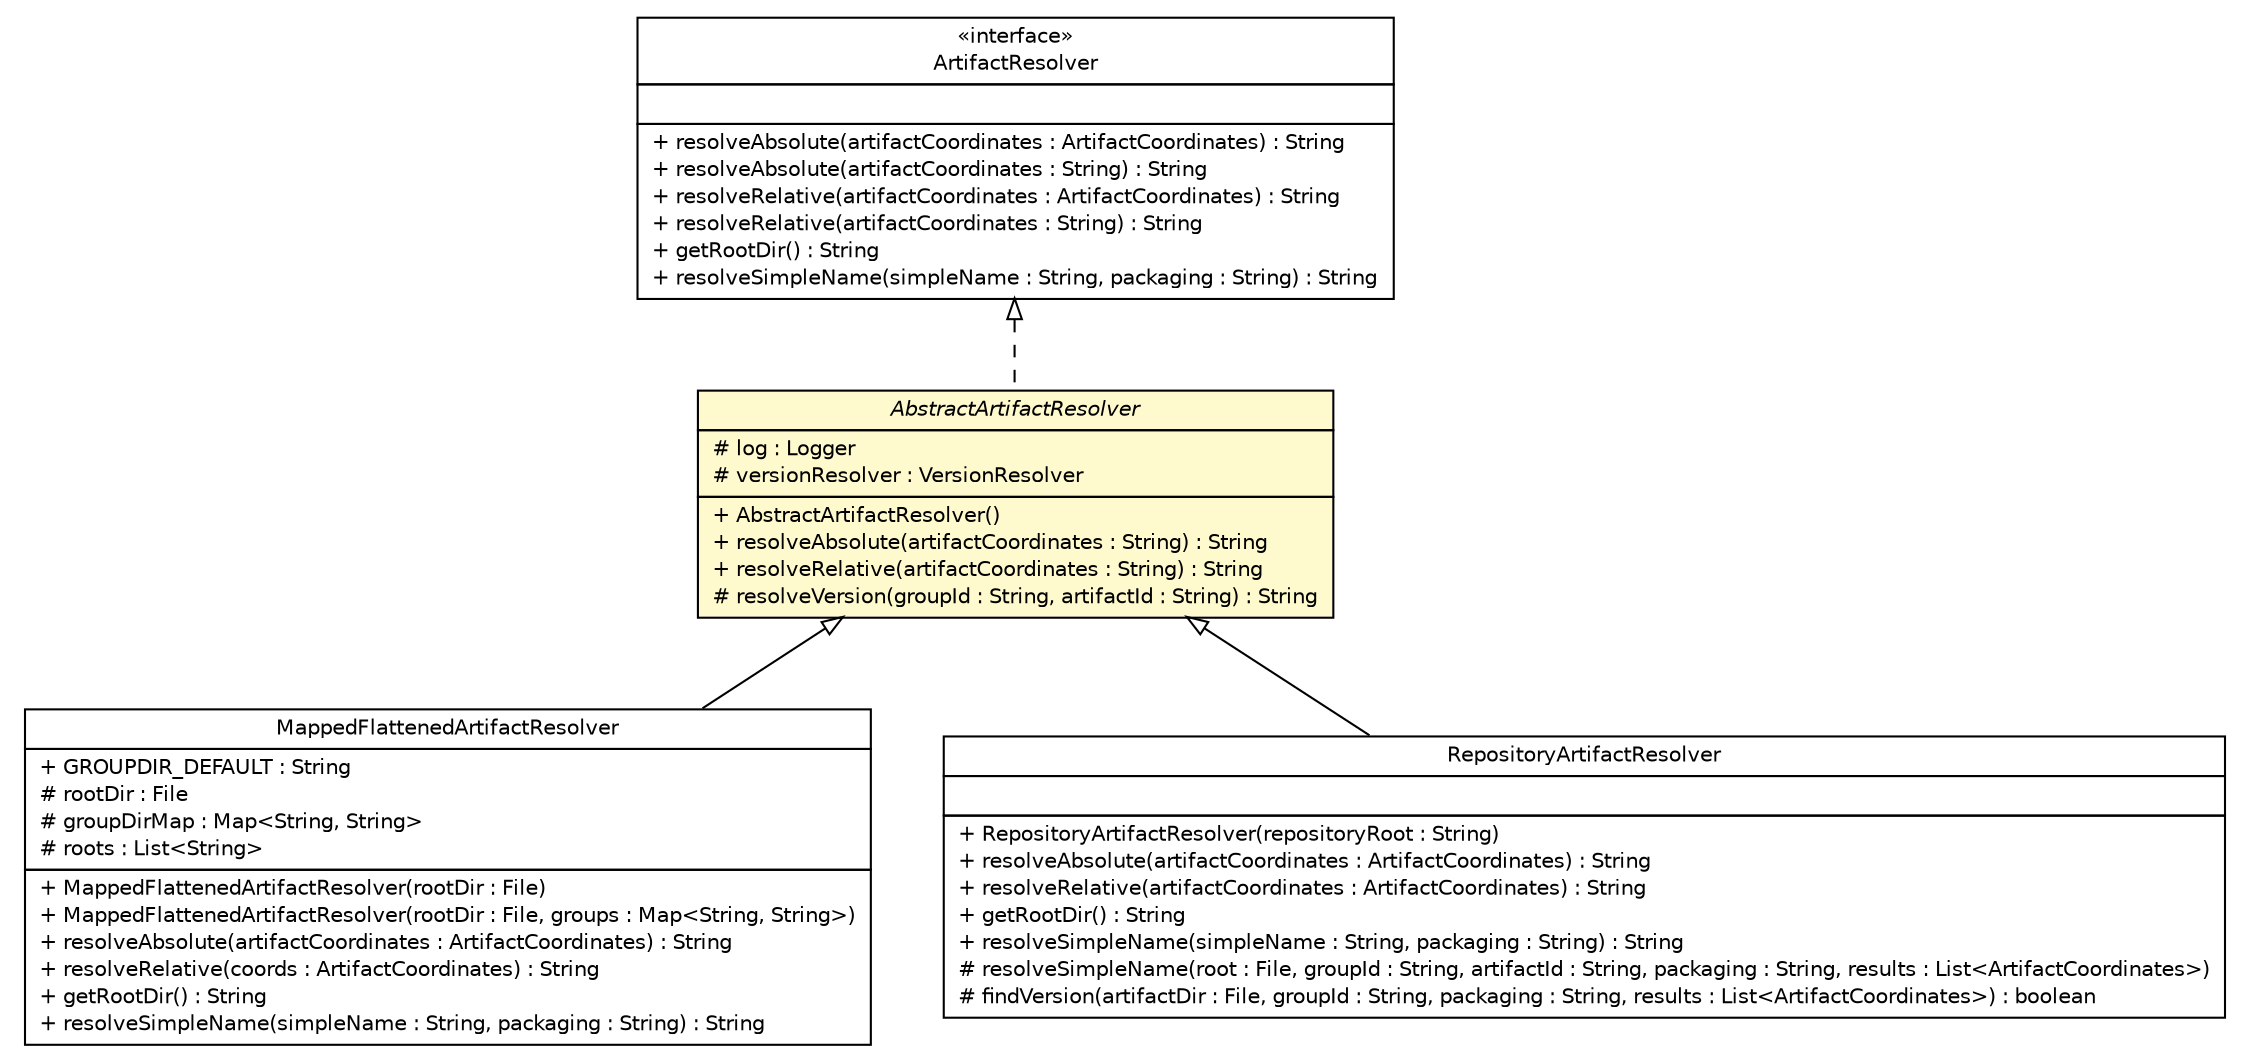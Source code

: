 #!/usr/local/bin/dot
#
# Class diagram 
# Generated by UMLGraph version R5_6 (http://www.umlgraph.org/)
#

digraph G {
	edge [fontname="Helvetica",fontsize=10,labelfontname="Helvetica",labelfontsize=10];
	node [fontname="Helvetica",fontsize=10,shape=plaintext];
	nodesep=0.25;
	ranksep=0.5;
	// sorcer.resolver.MappedFlattenedArtifactResolver
	c72845 [label=<<table title="sorcer.resolver.MappedFlattenedArtifactResolver" border="0" cellborder="1" cellspacing="0" cellpadding="2" port="p" href="./MappedFlattenedArtifactResolver.html">
		<tr><td><table border="0" cellspacing="0" cellpadding="1">
<tr><td align="center" balign="center"> MappedFlattenedArtifactResolver </td></tr>
		</table></td></tr>
		<tr><td><table border="0" cellspacing="0" cellpadding="1">
<tr><td align="left" balign="left"> + GROUPDIR_DEFAULT : String </td></tr>
<tr><td align="left" balign="left"> # rootDir : File </td></tr>
<tr><td align="left" balign="left"> # groupDirMap : Map&lt;String, String&gt; </td></tr>
<tr><td align="left" balign="left"> # roots : List&lt;String&gt; </td></tr>
		</table></td></tr>
		<tr><td><table border="0" cellspacing="0" cellpadding="1">
<tr><td align="left" balign="left"> + MappedFlattenedArtifactResolver(rootDir : File) </td></tr>
<tr><td align="left" balign="left"> + MappedFlattenedArtifactResolver(rootDir : File, groups : Map&lt;String, String&gt;) </td></tr>
<tr><td align="left" balign="left"> + resolveAbsolute(artifactCoordinates : ArtifactCoordinates) : String </td></tr>
<tr><td align="left" balign="left"> + resolveRelative(coords : ArtifactCoordinates) : String </td></tr>
<tr><td align="left" balign="left"> + getRootDir() : String </td></tr>
<tr><td align="left" balign="left"> + resolveSimpleName(simpleName : String, packaging : String) : String </td></tr>
		</table></td></tr>
		</table>>, URL="./MappedFlattenedArtifactResolver.html", fontname="Helvetica", fontcolor="black", fontsize=10.0];
	// sorcer.resolver.AbstractArtifactResolver
	c72846 [label=<<table title="sorcer.resolver.AbstractArtifactResolver" border="0" cellborder="1" cellspacing="0" cellpadding="2" port="p" bgcolor="lemonChiffon" href="./AbstractArtifactResolver.html">
		<tr><td><table border="0" cellspacing="0" cellpadding="1">
<tr><td align="center" balign="center"><font face="Helvetica-Oblique"> AbstractArtifactResolver </font></td></tr>
		</table></td></tr>
		<tr><td><table border="0" cellspacing="0" cellpadding="1">
<tr><td align="left" balign="left"> # log : Logger </td></tr>
<tr><td align="left" balign="left"> # versionResolver : VersionResolver </td></tr>
		</table></td></tr>
		<tr><td><table border="0" cellspacing="0" cellpadding="1">
<tr><td align="left" balign="left"> + AbstractArtifactResolver() </td></tr>
<tr><td align="left" balign="left"> + resolveAbsolute(artifactCoordinates : String) : String </td></tr>
<tr><td align="left" balign="left"> + resolveRelative(artifactCoordinates : String) : String </td></tr>
<tr><td align="left" balign="left"> # resolveVersion(groupId : String, artifactId : String) : String </td></tr>
		</table></td></tr>
		</table>>, URL="./AbstractArtifactResolver.html", fontname="Helvetica", fontcolor="black", fontsize=10.0];
	// sorcer.resolver.ArtifactResolver
	c72847 [label=<<table title="sorcer.resolver.ArtifactResolver" border="0" cellborder="1" cellspacing="0" cellpadding="2" port="p" href="./ArtifactResolver.html">
		<tr><td><table border="0" cellspacing="0" cellpadding="1">
<tr><td align="center" balign="center"> &#171;interface&#187; </td></tr>
<tr><td align="center" balign="center"> ArtifactResolver </td></tr>
		</table></td></tr>
		<tr><td><table border="0" cellspacing="0" cellpadding="1">
<tr><td align="left" balign="left">  </td></tr>
		</table></td></tr>
		<tr><td><table border="0" cellspacing="0" cellpadding="1">
<tr><td align="left" balign="left"> + resolveAbsolute(artifactCoordinates : ArtifactCoordinates) : String </td></tr>
<tr><td align="left" balign="left"> + resolveAbsolute(artifactCoordinates : String) : String </td></tr>
<tr><td align="left" balign="left"> + resolveRelative(artifactCoordinates : ArtifactCoordinates) : String </td></tr>
<tr><td align="left" balign="left"> + resolveRelative(artifactCoordinates : String) : String </td></tr>
<tr><td align="left" balign="left"> + getRootDir() : String </td></tr>
<tr><td align="left" balign="left"> + resolveSimpleName(simpleName : String, packaging : String) : String </td></tr>
		</table></td></tr>
		</table>>, URL="./ArtifactResolver.html", fontname="Helvetica", fontcolor="black", fontsize=10.0];
	// sorcer.resolver.RepositoryArtifactResolver
	c72850 [label=<<table title="sorcer.resolver.RepositoryArtifactResolver" border="0" cellborder="1" cellspacing="0" cellpadding="2" port="p" href="./RepositoryArtifactResolver.html">
		<tr><td><table border="0" cellspacing="0" cellpadding="1">
<tr><td align="center" balign="center"> RepositoryArtifactResolver </td></tr>
		</table></td></tr>
		<tr><td><table border="0" cellspacing="0" cellpadding="1">
<tr><td align="left" balign="left">  </td></tr>
		</table></td></tr>
		<tr><td><table border="0" cellspacing="0" cellpadding="1">
<tr><td align="left" balign="left"> + RepositoryArtifactResolver(repositoryRoot : String) </td></tr>
<tr><td align="left" balign="left"> + resolveAbsolute(artifactCoordinates : ArtifactCoordinates) : String </td></tr>
<tr><td align="left" balign="left"> + resolveRelative(artifactCoordinates : ArtifactCoordinates) : String </td></tr>
<tr><td align="left" balign="left"> + getRootDir() : String </td></tr>
<tr><td align="left" balign="left"> + resolveSimpleName(simpleName : String, packaging : String) : String </td></tr>
<tr><td align="left" balign="left"> # resolveSimpleName(root : File, groupId : String, artifactId : String, packaging : String, results : List&lt;ArtifactCoordinates&gt;) </td></tr>
<tr><td align="left" balign="left"> # findVersion(artifactDir : File, groupId : String, packaging : String, results : List&lt;ArtifactCoordinates&gt;) : boolean </td></tr>
		</table></td></tr>
		</table>>, URL="./RepositoryArtifactResolver.html", fontname="Helvetica", fontcolor="black", fontsize=10.0];
	//sorcer.resolver.MappedFlattenedArtifactResolver extends sorcer.resolver.AbstractArtifactResolver
	c72846:p -> c72845:p [dir=back,arrowtail=empty];
	//sorcer.resolver.AbstractArtifactResolver implements sorcer.resolver.ArtifactResolver
	c72847:p -> c72846:p [dir=back,arrowtail=empty,style=dashed];
	//sorcer.resolver.RepositoryArtifactResolver extends sorcer.resolver.AbstractArtifactResolver
	c72846:p -> c72850:p [dir=back,arrowtail=empty];
}

